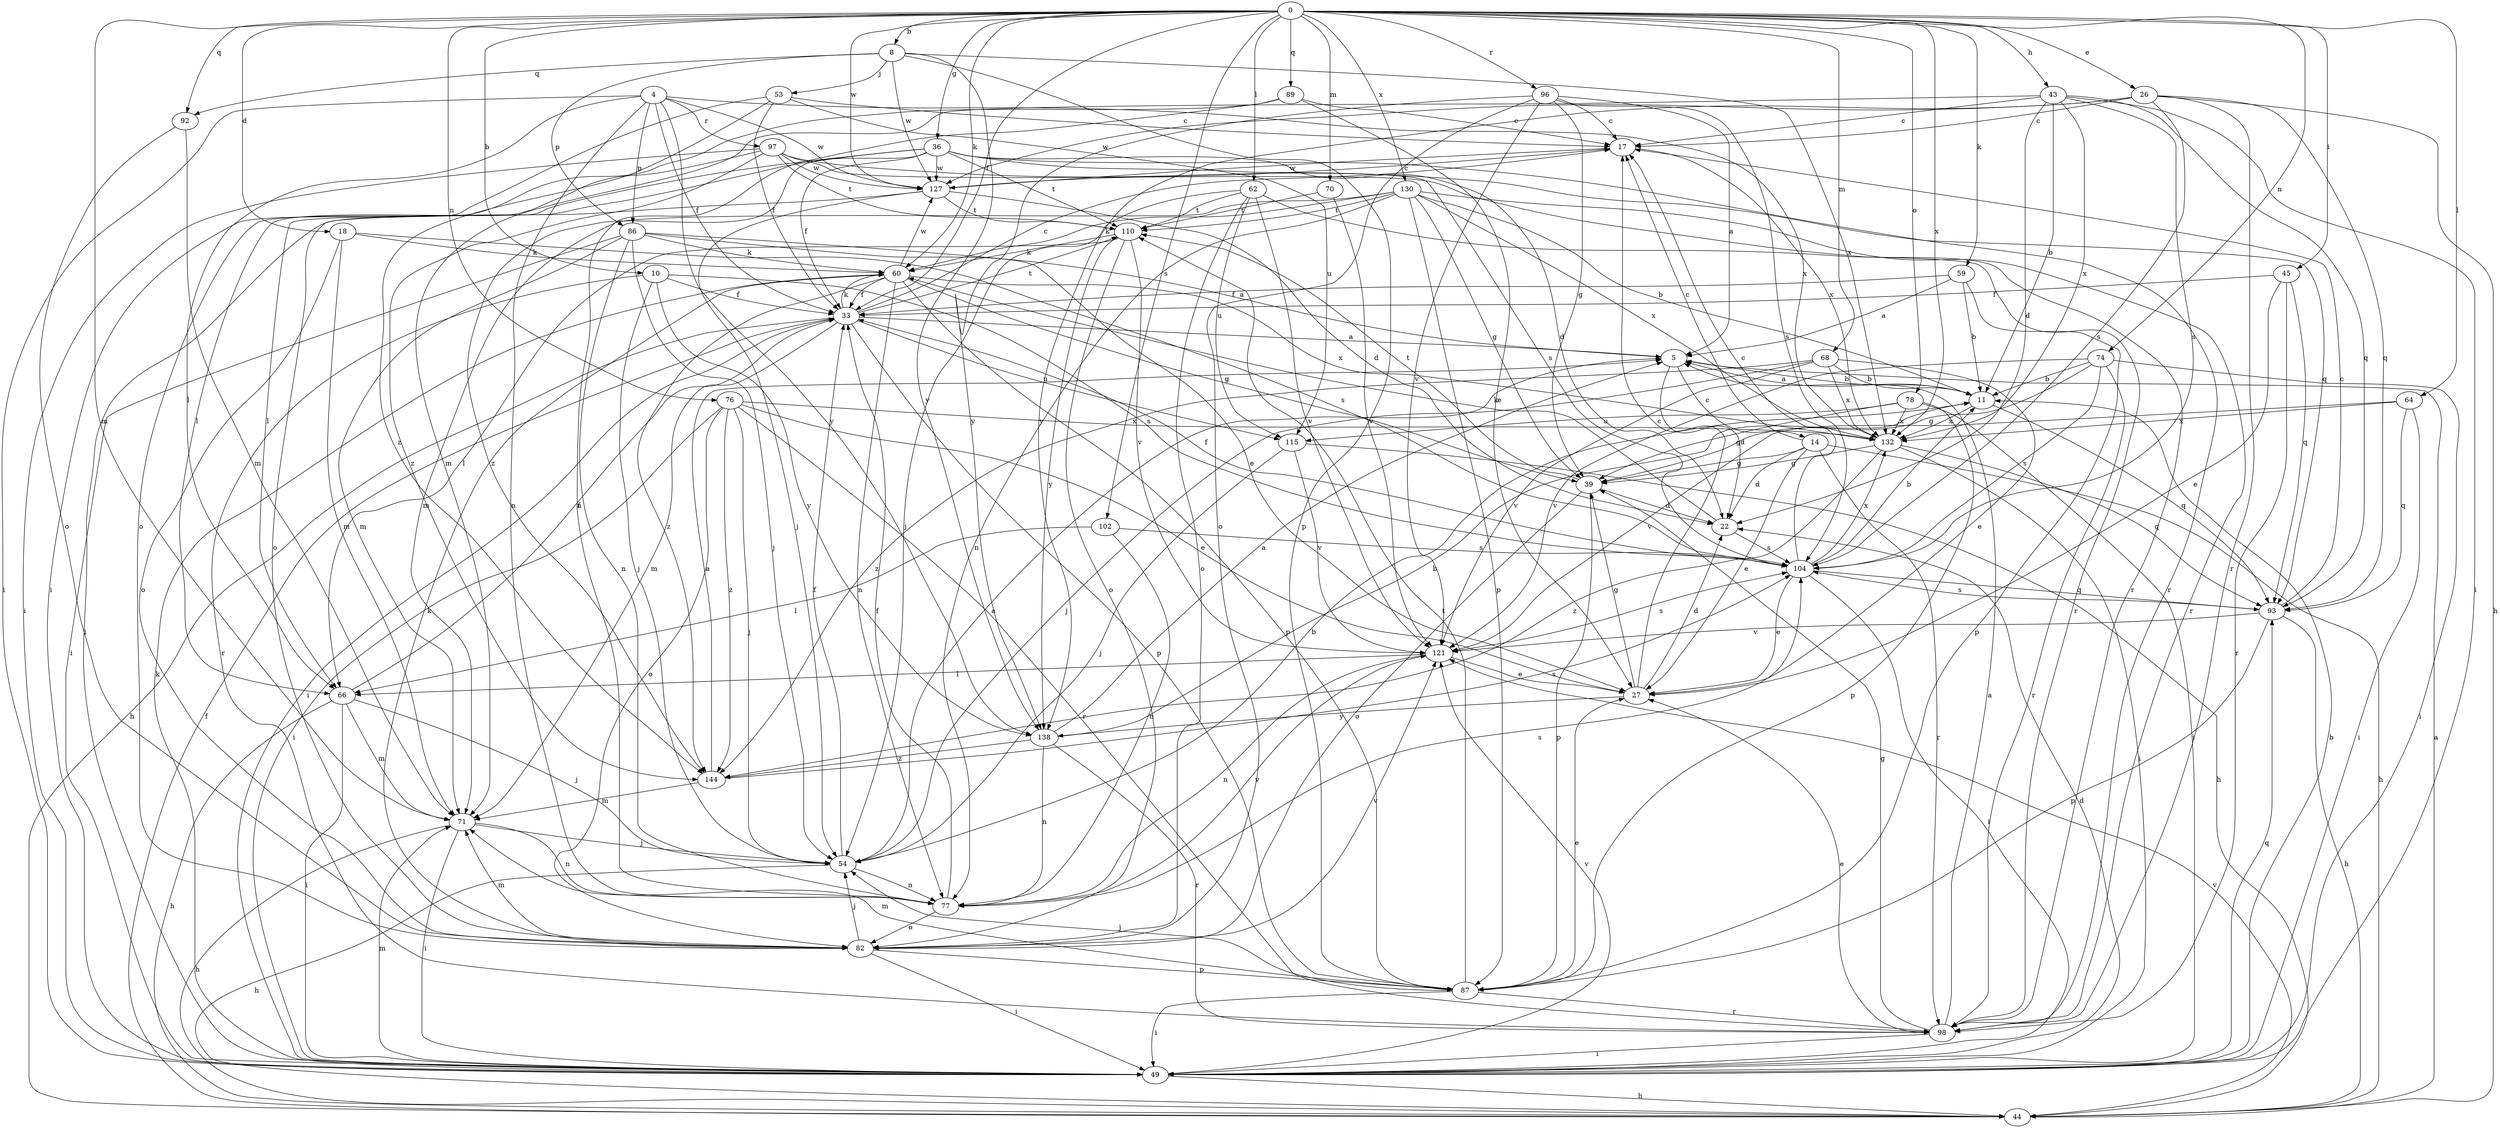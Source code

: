 strict digraph  {
0;
4;
5;
8;
10;
11;
14;
17;
18;
22;
26;
27;
33;
36;
39;
43;
44;
45;
49;
53;
54;
59;
60;
62;
64;
66;
68;
70;
71;
74;
76;
77;
78;
82;
86;
87;
89;
92;
93;
96;
97;
98;
102;
104;
110;
115;
121;
127;
130;
132;
138;
144;
0 -> 8  [label=b];
0 -> 10  [label=b];
0 -> 18  [label=d];
0 -> 26  [label=e];
0 -> 33  [label=f];
0 -> 36  [label=g];
0 -> 43  [label=h];
0 -> 45  [label=i];
0 -> 59  [label=k];
0 -> 60  [label=k];
0 -> 62  [label=l];
0 -> 64  [label=l];
0 -> 68  [label=m];
0 -> 70  [label=m];
0 -> 71  [label=m];
0 -> 74  [label=n];
0 -> 76  [label=n];
0 -> 78  [label=o];
0 -> 89  [label=q];
0 -> 92  [label=q];
0 -> 96  [label=r];
0 -> 102  [label=s];
0 -> 127  [label=w];
0 -> 130  [label=x];
0 -> 132  [label=x];
4 -> 33  [label=f];
4 -> 49  [label=i];
4 -> 66  [label=l];
4 -> 77  [label=n];
4 -> 86  [label=p];
4 -> 97  [label=r];
4 -> 127  [label=w];
4 -> 132  [label=x];
4 -> 138  [label=y];
5 -> 11  [label=b];
5 -> 14  [label=c];
5 -> 22  [label=d];
8 -> 53  [label=j];
8 -> 86  [label=p];
8 -> 87  [label=p];
8 -> 92  [label=q];
8 -> 127  [label=w];
8 -> 132  [label=x];
8 -> 138  [label=y];
10 -> 33  [label=f];
10 -> 54  [label=j];
10 -> 98  [label=r];
10 -> 104  [label=s];
10 -> 138  [label=y];
11 -> 5  [label=a];
11 -> 93  [label=q];
11 -> 132  [label=x];
14 -> 17  [label=c];
14 -> 22  [label=d];
14 -> 27  [label=e];
14 -> 39  [label=g];
14 -> 44  [label=h];
14 -> 98  [label=r];
17 -> 127  [label=w];
17 -> 132  [label=x];
18 -> 60  [label=k];
18 -> 71  [label=m];
18 -> 82  [label=o];
18 -> 104  [label=s];
22 -> 60  [label=k];
22 -> 104  [label=s];
26 -> 17  [label=c];
26 -> 44  [label=h];
26 -> 93  [label=q];
26 -> 98  [label=r];
26 -> 104  [label=s];
26 -> 127  [label=w];
26 -> 138  [label=y];
27 -> 17  [label=c];
27 -> 22  [label=d];
27 -> 39  [label=g];
27 -> 138  [label=y];
33 -> 5  [label=a];
33 -> 17  [label=c];
33 -> 44  [label=h];
33 -> 49  [label=i];
33 -> 60  [label=k];
33 -> 71  [label=m];
33 -> 87  [label=p];
33 -> 110  [label=t];
33 -> 115  [label=u];
36 -> 22  [label=d];
36 -> 33  [label=f];
36 -> 66  [label=l];
36 -> 82  [label=o];
36 -> 98  [label=r];
36 -> 104  [label=s];
36 -> 110  [label=t];
36 -> 127  [label=w];
36 -> 144  [label=z];
39 -> 22  [label=d];
39 -> 82  [label=o];
39 -> 87  [label=p];
39 -> 110  [label=t];
43 -> 11  [label=b];
43 -> 17  [label=c];
43 -> 22  [label=d];
43 -> 49  [label=i];
43 -> 71  [label=m];
43 -> 93  [label=q];
43 -> 104  [label=s];
43 -> 132  [label=x];
44 -> 5  [label=a];
44 -> 33  [label=f];
44 -> 121  [label=v];
45 -> 27  [label=e];
45 -> 33  [label=f];
45 -> 93  [label=q];
45 -> 98  [label=r];
49 -> 11  [label=b];
49 -> 22  [label=d];
49 -> 44  [label=h];
49 -> 60  [label=k];
49 -> 71  [label=m];
49 -> 93  [label=q];
49 -> 121  [label=v];
53 -> 17  [label=c];
53 -> 33  [label=f];
53 -> 49  [label=i];
53 -> 115  [label=u];
53 -> 144  [label=z];
54 -> 5  [label=a];
54 -> 11  [label=b];
54 -> 33  [label=f];
54 -> 44  [label=h];
54 -> 77  [label=n];
59 -> 5  [label=a];
59 -> 11  [label=b];
59 -> 33  [label=f];
59 -> 87  [label=p];
60 -> 33  [label=f];
60 -> 39  [label=g];
60 -> 77  [label=n];
60 -> 87  [label=p];
60 -> 127  [label=w];
60 -> 132  [label=x];
60 -> 144  [label=z];
62 -> 54  [label=j];
62 -> 82  [label=o];
62 -> 98  [label=r];
62 -> 110  [label=t];
62 -> 115  [label=u];
62 -> 121  [label=v];
64 -> 49  [label=i];
64 -> 93  [label=q];
64 -> 121  [label=v];
64 -> 132  [label=x];
66 -> 33  [label=f];
66 -> 44  [label=h];
66 -> 49  [label=i];
66 -> 54  [label=j];
66 -> 71  [label=m];
68 -> 11  [label=b];
68 -> 27  [label=e];
68 -> 54  [label=j];
68 -> 121  [label=v];
68 -> 132  [label=x];
68 -> 144  [label=z];
70 -> 110  [label=t];
70 -> 121  [label=v];
71 -> 44  [label=h];
71 -> 49  [label=i];
71 -> 54  [label=j];
71 -> 77  [label=n];
74 -> 11  [label=b];
74 -> 39  [label=g];
74 -> 49  [label=i];
74 -> 98  [label=r];
74 -> 104  [label=s];
74 -> 121  [label=v];
76 -> 27  [label=e];
76 -> 49  [label=i];
76 -> 54  [label=j];
76 -> 82  [label=o];
76 -> 98  [label=r];
76 -> 132  [label=x];
76 -> 144  [label=z];
77 -> 33  [label=f];
77 -> 82  [label=o];
77 -> 104  [label=s];
77 -> 121  [label=v];
78 -> 39  [label=g];
78 -> 49  [label=i];
78 -> 87  [label=p];
78 -> 115  [label=u];
78 -> 132  [label=x];
82 -> 49  [label=i];
82 -> 54  [label=j];
82 -> 60  [label=k];
82 -> 71  [label=m];
82 -> 87  [label=p];
82 -> 121  [label=v];
86 -> 5  [label=a];
86 -> 27  [label=e];
86 -> 49  [label=i];
86 -> 54  [label=j];
86 -> 60  [label=k];
86 -> 71  [label=m];
86 -> 77  [label=n];
87 -> 27  [label=e];
87 -> 49  [label=i];
87 -> 54  [label=j];
87 -> 71  [label=m];
87 -> 98  [label=r];
87 -> 110  [label=t];
89 -> 17  [label=c];
89 -> 27  [label=e];
89 -> 77  [label=n];
89 -> 82  [label=o];
92 -> 71  [label=m];
92 -> 82  [label=o];
93 -> 17  [label=c];
93 -> 44  [label=h];
93 -> 87  [label=p];
93 -> 104  [label=s];
93 -> 121  [label=v];
96 -> 5  [label=a];
96 -> 17  [label=c];
96 -> 39  [label=g];
96 -> 82  [label=o];
96 -> 104  [label=s];
96 -> 121  [label=v];
96 -> 138  [label=y];
97 -> 49  [label=i];
97 -> 66  [label=l];
97 -> 93  [label=q];
97 -> 98  [label=r];
97 -> 110  [label=t];
97 -> 127  [label=w];
97 -> 144  [label=z];
98 -> 5  [label=a];
98 -> 27  [label=e];
98 -> 39  [label=g];
98 -> 49  [label=i];
102 -> 66  [label=l];
102 -> 77  [label=n];
102 -> 104  [label=s];
104 -> 11  [label=b];
104 -> 17  [label=c];
104 -> 27  [label=e];
104 -> 33  [label=f];
104 -> 49  [label=i];
104 -> 93  [label=q];
104 -> 132  [label=x];
110 -> 60  [label=k];
110 -> 66  [label=l];
110 -> 82  [label=o];
110 -> 121  [label=v];
110 -> 138  [label=y];
115 -> 44  [label=h];
115 -> 54  [label=j];
115 -> 121  [label=v];
121 -> 27  [label=e];
121 -> 66  [label=l];
121 -> 77  [label=n];
121 -> 104  [label=s];
127 -> 17  [label=c];
127 -> 22  [label=d];
127 -> 49  [label=i];
127 -> 54  [label=j];
127 -> 110  [label=t];
130 -> 11  [label=b];
130 -> 39  [label=g];
130 -> 60  [label=k];
130 -> 71  [label=m];
130 -> 77  [label=n];
130 -> 87  [label=p];
130 -> 98  [label=r];
130 -> 110  [label=t];
130 -> 132  [label=x];
132 -> 39  [label=g];
132 -> 49  [label=i];
132 -> 93  [label=q];
132 -> 144  [label=z];
138 -> 5  [label=a];
138 -> 11  [label=b];
138 -> 77  [label=n];
138 -> 98  [label=r];
138 -> 144  [label=z];
144 -> 5  [label=a];
144 -> 71  [label=m];
144 -> 104  [label=s];
}
